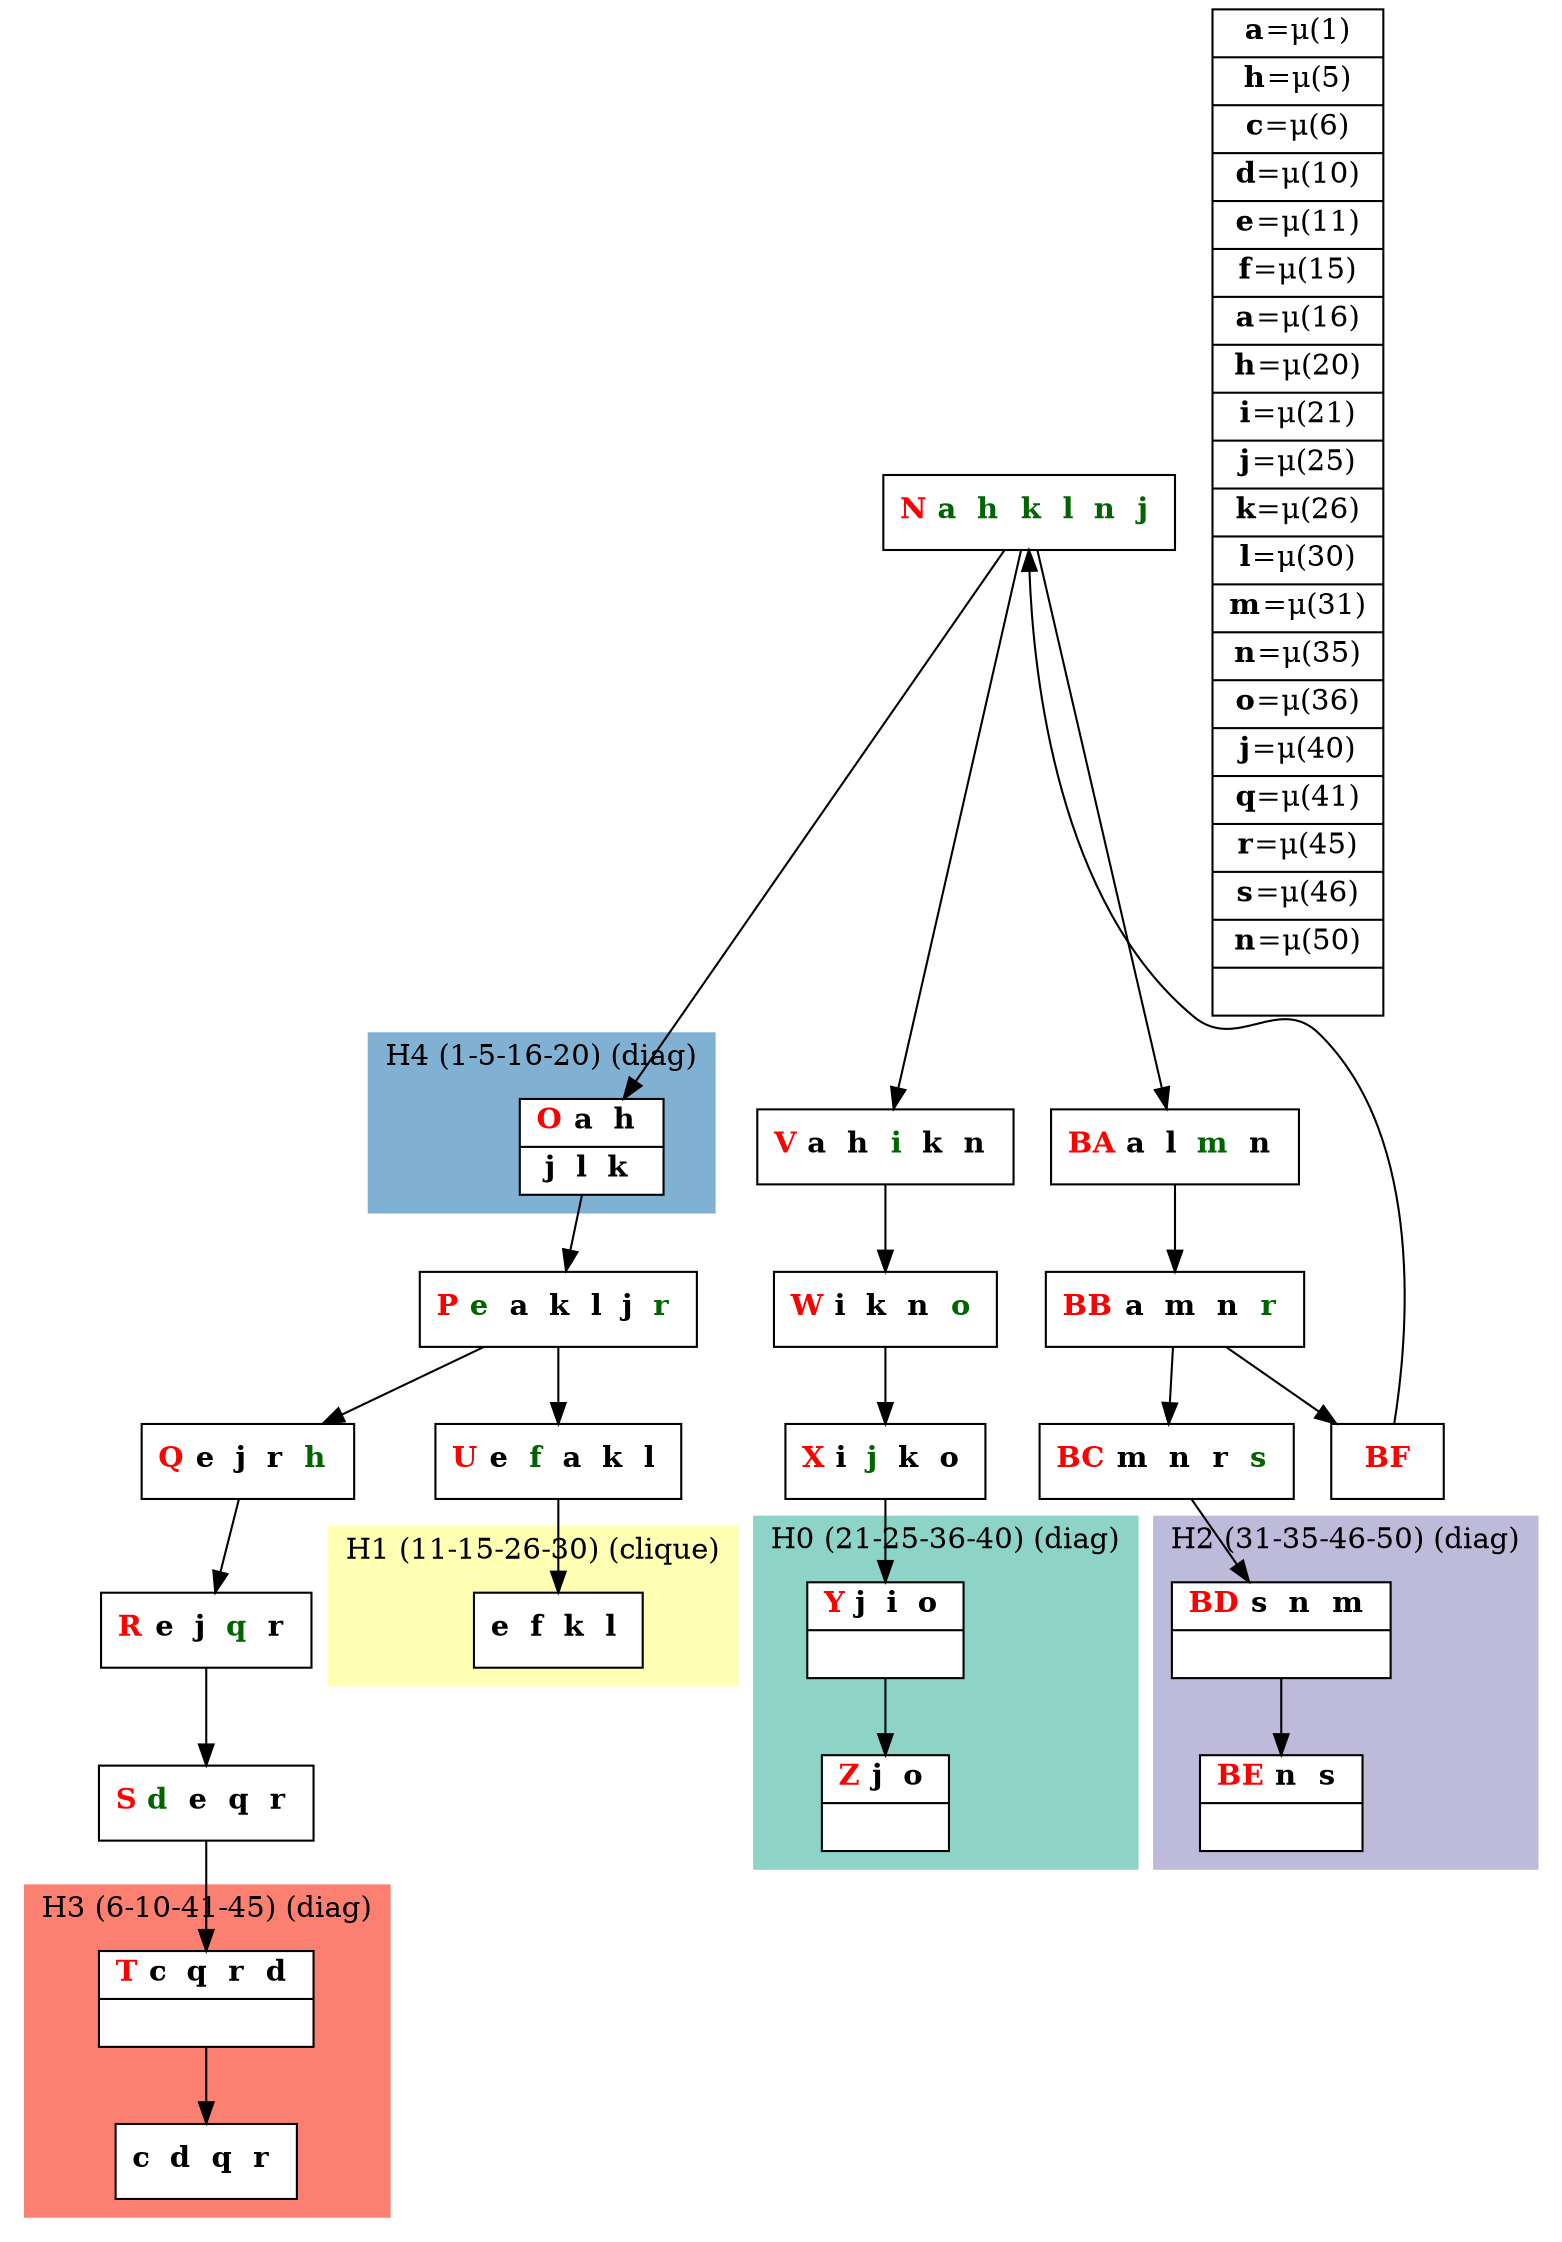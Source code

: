 digraph G {
    node [shape=box];
    subgraph cluster0 {
        node [style=filled,fillcolor=white];
        labeljust="l";
        style=filled;
        color="#8DD3C7";
        H0_0 -> H0_5;
        label="H0 (21-25-36-40) (diag)";
    }
    subgraph cluster1 {
        node [style=filled,fillcolor=white];
        labeljust="l";
        style=filled;
        color="#FFFFB3";
        H1_0;
        label="H1 (11-15-26-30) (clique)";
    }
    subgraph cluster2 {
        node [style=filled,fillcolor=white];
        labeljust="l";
        style=filled;
        color="#BEBADA";
        H2_0 -> H2_5;
        label="H2 (31-35-46-50) (diag)";
    }
    subgraph cluster3 {
        node [style=filled,fillcolor=white];
        labeljust="l";
        style=filled;
        color="#FB8072";
        H3_0 -> H3_5;
        label="H3 (6-10-41-45) (diag)";
    }
    subgraph cluster4 {
        node [style=filled,fillcolor=white];
        labeljust="l";
        style=filled;
        color="#80B1D3";
        H4_0;
        label="H4 (1-5-16-20) (diag)";
    }
     1 [shape=record,label= <{  <FONT COLOR="RED"><b>N</b></FONT> <b><FONT COLOR="DARKGREEN">a </FONT></b> <b><FONT COLOR="DARKGREEN">h </FONT></b> <b><FONT COLOR="DARKGREEN">k </FONT></b> <b><FONT COLOR="DARKGREEN">l </FONT></b> <b><FONT COLOR="DARKGREEN">n </FONT></b> <b><FONT COLOR="DARKGREEN">j </FONT></b>}> ];
     -1  ->  1;
     H4_0 [shape=record,label= <{  <FONT COLOR="RED"><b>O</b></FONT> <b>a </b> <b>h </b>|  <b>j </b> <b>l </b> <b>k </b>}> ];
     1  ->  H4_0;
     6 [shape=record,label= <{  <FONT COLOR="RED"><b>P</b></FONT> <b><FONT COLOR="DARKGREEN">e </FONT></b> <b>a </b> <b>k </b> <b>l </b> <b>j </b> <b><FONT COLOR="DARKGREEN">r </FONT></b>}> ];
     H4_0  ->  6;
     7 [shape=record,label= <{  <FONT COLOR="RED"><b>Q</b></FONT> <b>e </b> <b>j </b> <b>r </b> <b><FONT COLOR="DARKGREEN">h </FONT></b>}> ];
     6  ->  7;
     10 [shape=record,label= <{  <FONT COLOR="RED"><b>R</b></FONT> <b>e </b> <b>j </b> <b><FONT COLOR="DARKGREEN">q </FONT></b> <b>r </b>}> ];
     7  ->  10;
     11 [shape=record,label= <{  <FONT COLOR="RED"><b>S</b></FONT> <b><FONT COLOR="DARKGREEN">d </FONT></b> <b>e </b> <b>q </b> <b>r </b>}> ];
     10  ->  11;
     H3_0 [shape=record,label= <{  <FONT COLOR="RED"><b>T</b></FONT> <b>c </b> <b>q </b> <b>r </b> <b>d </b>| }> ];
     11  ->  H3_0;
     H3_5 [shape=record,label= <{ <b>c </b> <b>d </b> <b>q </b> <b>r </b>}> ];
     16 [shape=record,label= <{  <FONT COLOR="RED"><b>U</b></FONT> <b>e </b> <b><FONT COLOR="DARKGREEN">f </FONT></b> <b>a </b> <b>k </b> <b>l </b>}> ];
     6  ->  16;
     H1_0 [shape=record,label= <{ <b>e </b> <b>f </b> <b>k </b> <b>l </b>}> ];
     16  ->  H1_0;
     26 [shape=record,label= <{  <FONT COLOR="RED"><b>V</b></FONT> <b>a </b> <b>h </b> <b><FONT COLOR="DARKGREEN">i </FONT></b> <b>k </b> <b>n </b>}> ];
     1  ->  26;
     28 [shape=record,label= <{  <FONT COLOR="RED"><b>W</b></FONT> <b>i </b> <b>k </b> <b>n </b> <b><FONT COLOR="DARKGREEN">o </FONT></b>}> ];
     26  ->  28;
     29 [shape=record,label= <{  <FONT COLOR="RED"><b>X</b></FONT> <b>i </b> <b><FONT COLOR="DARKGREEN">j </FONT></b> <b>k </b> <b>o </b>}> ];
     28  ->  29;
     H0_0 [shape=record,label= <{  <FONT COLOR="RED"><b>Y</b></FONT> <b>j </b> <b>i </b> <b>o </b>| }> ];
     29  ->  H0_0;
     H0_5 [shape=record,label= <{  <FONT COLOR="RED"><b>Z</b></FONT> <b>j </b> <b>o </b>| }> ];
     36 [shape=record,label= <{  <FONT COLOR="RED"><b>BA</b></FONT> <b>a </b> <b>l </b> <b><FONT COLOR="DARKGREEN">m </FONT></b> <b>n </b>}> ];
     1  ->  36;
     37 [shape=record,label= <{  <FONT COLOR="RED"><b>BB</b></FONT> <b>a </b> <b>m </b> <b>n </b> <b><FONT COLOR="DARKGREEN">r </FONT></b>}> ];
     36  ->  37;
     38 [shape=record,label= <{  <FONT COLOR="RED"><b>BC</b></FONT> <b>m </b> <b>n </b> <b>r </b> <b><FONT COLOR="DARKGREEN">s </FONT></b>}> ];
     37  ->  38;
     H2_0 [shape=record,label= <{  <FONT COLOR="RED"><b>BD</b></FONT> <b>s </b> <b>n </b> <b>m </b>| }> ];
     38  ->  H2_0;
     H2_5 [shape=record,label= <{  <FONT COLOR="RED"><b>BE</b></FONT> <b>n </b> <b>s </b>| }> ];
     -1 [shape=record,label= <{  <FONT COLOR="RED"><b>BF</b></FONT>}> ];
     37  ->  -1;
    labels [shape=record,label= <{<b>a</b>=&#956;(1) | <b>h</b>=&#956;(5) | <b>c</b>=&#956;(6) | <b>d</b>=&#956;(10) | <b>e</b>=&#956;(11) | <b>f</b>=&#956;(15) | <b>a</b>=&#956;(16) | <b>h</b>=&#956;(20) | <b>i</b>=&#956;(21) | <b>j</b>=&#956;(25) | <b>k</b>=&#956;(26) | <b>l</b>=&#956;(30) | <b>m</b>=&#956;(31) | <b>n</b>=&#956;(35) | <b>o</b>=&#956;(36) | <b>j</b>=&#956;(40) | <b>q</b>=&#956;(41) | <b>r</b>=&#956;(45) | <b>s</b>=&#956;(46) | <b>n</b>=&#956;(50) | }> ];
}
